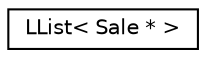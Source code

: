 digraph "Graphical Class Hierarchy"
{
 // LATEX_PDF_SIZE
  edge [fontname="Helvetica",fontsize="10",labelfontname="Helvetica",labelfontsize="10"];
  node [fontname="Helvetica",fontsize="10",shape=record];
  rankdir="LR";
  Node0 [label="LList\< Sale * \>",height=0.2,width=0.4,color="black", fillcolor="white", style="filled",URL="$classLList.html",tooltip=" "];
}

